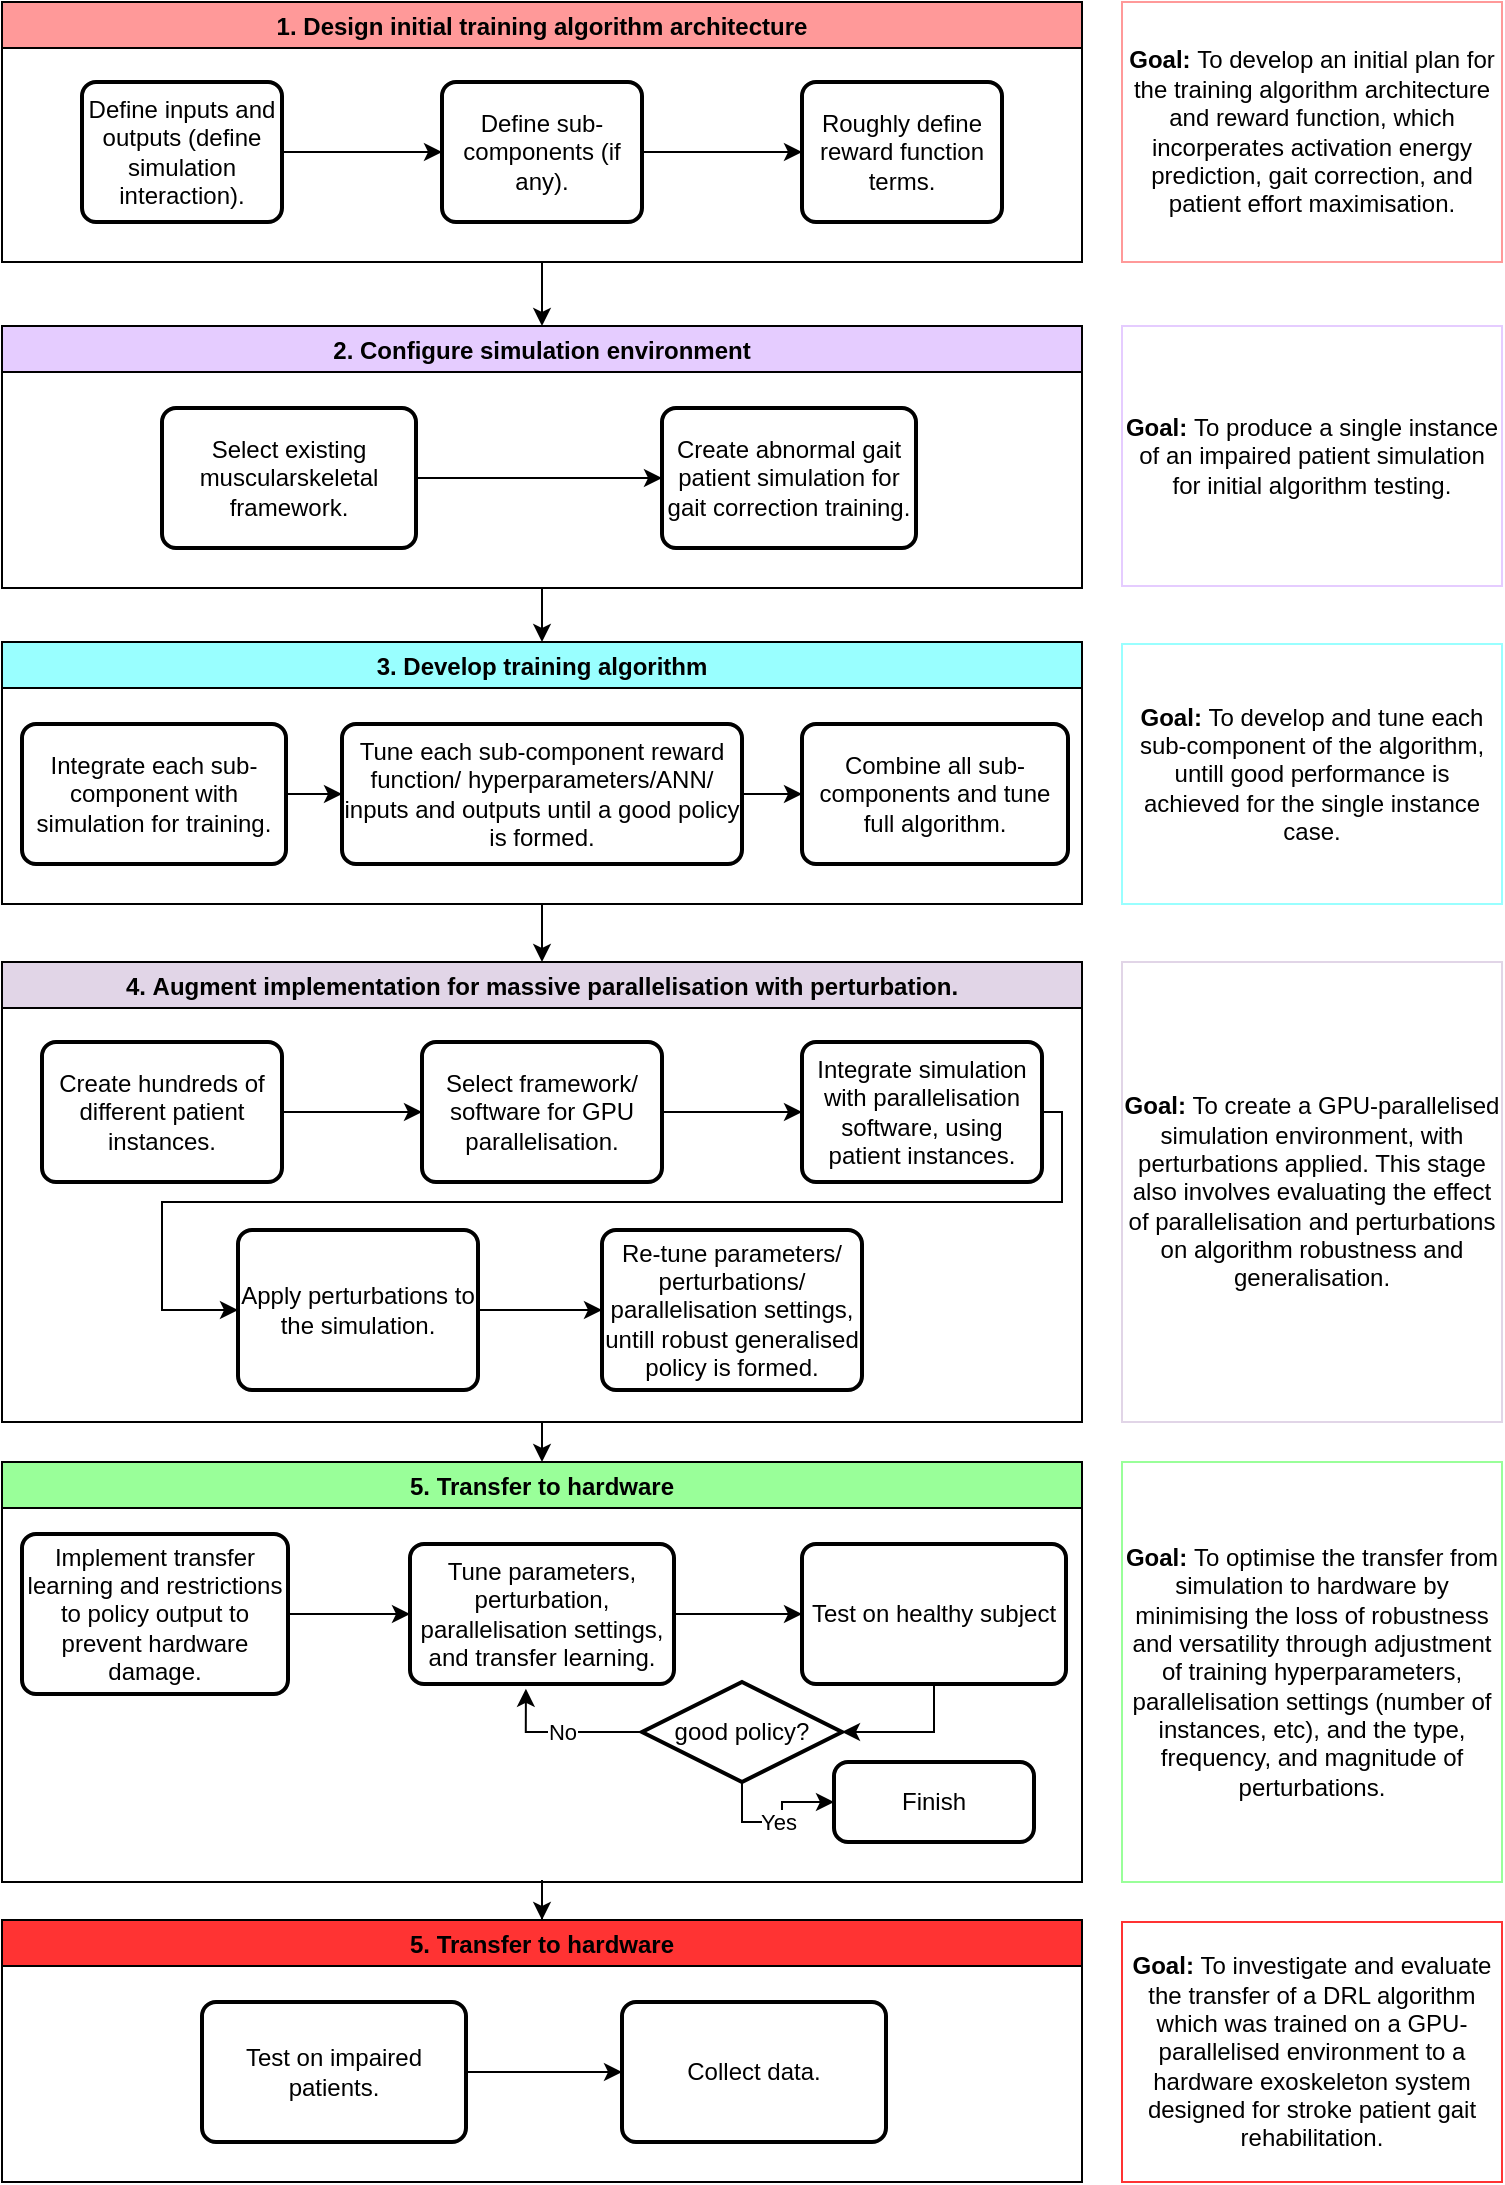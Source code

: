 <mxfile version="20.4.1" type="github">
  <diagram id="C5RBs43oDa-KdzZeNtuy" name="Page-1">
    <mxGraphModel dx="1278" dy="539" grid="1" gridSize="10" guides="1" tooltips="1" connect="1" arrows="1" fold="1" page="1" pageScale="1" pageWidth="827" pageHeight="1169" math="0" shadow="0">
      <root>
        <mxCell id="WIyWlLk6GJQsqaUBKTNV-0" />
        <mxCell id="WIyWlLk6GJQsqaUBKTNV-1" parent="WIyWlLk6GJQsqaUBKTNV-0" />
        <mxCell id="IhsBr4k26jk_mUPnTSFp-13" style="edgeStyle=orthogonalEdgeStyle;rounded=0;orthogonalLoop=1;jettySize=auto;html=1;exitX=0.5;exitY=1;exitDx=0;exitDy=0;entryX=0.5;entryY=0;entryDx=0;entryDy=0;" edge="1" parent="WIyWlLk6GJQsqaUBKTNV-1" source="IhsBr4k26jk_mUPnTSFp-0" target="IhsBr4k26jk_mUPnTSFp-6">
          <mxGeometry relative="1" as="geometry" />
        </mxCell>
        <mxCell id="IhsBr4k26jk_mUPnTSFp-0" value="1. Design initial training algorithm architecture" style="swimlane;fillColor=#FF9999;" vertex="1" parent="WIyWlLk6GJQsqaUBKTNV-1">
          <mxGeometry x="40" width="540" height="130" as="geometry" />
        </mxCell>
        <mxCell id="IhsBr4k26jk_mUPnTSFp-3" value="" style="edgeStyle=orthogonalEdgeStyle;rounded=0;orthogonalLoop=1;jettySize=auto;html=1;" edge="1" parent="IhsBr4k26jk_mUPnTSFp-0" source="IhsBr4k26jk_mUPnTSFp-1" target="IhsBr4k26jk_mUPnTSFp-2">
          <mxGeometry relative="1" as="geometry" />
        </mxCell>
        <mxCell id="IhsBr4k26jk_mUPnTSFp-1" value="Define inputs and outputs (define simulation interaction)." style="rounded=1;whiteSpace=wrap;html=1;absoluteArcSize=1;arcSize=14;strokeWidth=2;" vertex="1" parent="IhsBr4k26jk_mUPnTSFp-0">
          <mxGeometry x="40" y="40" width="100" height="70" as="geometry" />
        </mxCell>
        <mxCell id="IhsBr4k26jk_mUPnTSFp-5" value="" style="edgeStyle=orthogonalEdgeStyle;rounded=0;orthogonalLoop=1;jettySize=auto;html=1;" edge="1" parent="IhsBr4k26jk_mUPnTSFp-0" source="IhsBr4k26jk_mUPnTSFp-2" target="IhsBr4k26jk_mUPnTSFp-4">
          <mxGeometry relative="1" as="geometry" />
        </mxCell>
        <mxCell id="IhsBr4k26jk_mUPnTSFp-2" value="Define sub-components (if any)." style="rounded=1;whiteSpace=wrap;html=1;absoluteArcSize=1;arcSize=14;strokeWidth=2;" vertex="1" parent="IhsBr4k26jk_mUPnTSFp-0">
          <mxGeometry x="220" y="40" width="100" height="70" as="geometry" />
        </mxCell>
        <mxCell id="IhsBr4k26jk_mUPnTSFp-4" value="Roughly define reward function terms." style="rounded=1;whiteSpace=wrap;html=1;absoluteArcSize=1;arcSize=14;strokeWidth=2;" vertex="1" parent="IhsBr4k26jk_mUPnTSFp-0">
          <mxGeometry x="400" y="40" width="100" height="70" as="geometry" />
        </mxCell>
        <mxCell id="IhsBr4k26jk_mUPnTSFp-25" style="edgeStyle=orthogonalEdgeStyle;rounded=0;orthogonalLoop=1;jettySize=auto;html=1;exitX=0.5;exitY=1;exitDx=0;exitDy=0;" edge="1" parent="WIyWlLk6GJQsqaUBKTNV-1" source="IhsBr4k26jk_mUPnTSFp-6" target="IhsBr4k26jk_mUPnTSFp-17">
          <mxGeometry relative="1" as="geometry" />
        </mxCell>
        <mxCell id="IhsBr4k26jk_mUPnTSFp-6" value="2. Configure simulation environment" style="swimlane;fillColor=#E5CCFF;" vertex="1" parent="WIyWlLk6GJQsqaUBKTNV-1">
          <mxGeometry x="40" y="162" width="540" height="131" as="geometry" />
        </mxCell>
        <mxCell id="IhsBr4k26jk_mUPnTSFp-8" value="Create abnormal gait patient simulation for gait correction training." style="rounded=1;whiteSpace=wrap;html=1;absoluteArcSize=1;arcSize=14;strokeWidth=2;" vertex="1" parent="IhsBr4k26jk_mUPnTSFp-6">
          <mxGeometry x="330" y="41" width="127" height="70" as="geometry" />
        </mxCell>
        <mxCell id="IhsBr4k26jk_mUPnTSFp-11" value="" style="edgeStyle=orthogonalEdgeStyle;rounded=0;orthogonalLoop=1;jettySize=auto;html=1;" edge="1" parent="IhsBr4k26jk_mUPnTSFp-6" source="IhsBr4k26jk_mUPnTSFp-10" target="IhsBr4k26jk_mUPnTSFp-8">
          <mxGeometry relative="1" as="geometry" />
        </mxCell>
        <mxCell id="IhsBr4k26jk_mUPnTSFp-10" value="Select existing muscularskeletal framework." style="rounded=1;whiteSpace=wrap;html=1;absoluteArcSize=1;arcSize=14;strokeWidth=2;" vertex="1" parent="IhsBr4k26jk_mUPnTSFp-6">
          <mxGeometry x="80" y="41" width="127" height="70" as="geometry" />
        </mxCell>
        <mxCell id="IhsBr4k26jk_mUPnTSFp-35" style="edgeStyle=orthogonalEdgeStyle;rounded=0;orthogonalLoop=1;jettySize=auto;html=1;exitX=0.5;exitY=1;exitDx=0;exitDy=0;" edge="1" parent="WIyWlLk6GJQsqaUBKTNV-1" source="IhsBr4k26jk_mUPnTSFp-17" target="IhsBr4k26jk_mUPnTSFp-21">
          <mxGeometry relative="1" as="geometry" />
        </mxCell>
        <mxCell id="IhsBr4k26jk_mUPnTSFp-17" value="3. Develop training algorithm" style="swimlane;fillColor=#99FFFF;" vertex="1" parent="WIyWlLk6GJQsqaUBKTNV-1">
          <mxGeometry x="40" y="320" width="540" height="131" as="geometry" />
        </mxCell>
        <mxCell id="IhsBr4k26jk_mUPnTSFp-74" value="" style="edgeStyle=orthogonalEdgeStyle;rounded=0;orthogonalLoop=1;jettySize=auto;html=1;" edge="1" parent="IhsBr4k26jk_mUPnTSFp-17" source="IhsBr4k26jk_mUPnTSFp-18" target="IhsBr4k26jk_mUPnTSFp-73">
          <mxGeometry relative="1" as="geometry" />
        </mxCell>
        <mxCell id="IhsBr4k26jk_mUPnTSFp-18" value="Tune each sub-component reward function/ hyperparameters/ANN/ inputs and outputs until a good policy is formed." style="rounded=1;whiteSpace=wrap;html=1;absoluteArcSize=1;arcSize=14;strokeWidth=2;" vertex="1" parent="IhsBr4k26jk_mUPnTSFp-17">
          <mxGeometry x="170" y="41" width="200" height="70" as="geometry" />
        </mxCell>
        <mxCell id="IhsBr4k26jk_mUPnTSFp-19" value="" style="edgeStyle=orthogonalEdgeStyle;rounded=0;orthogonalLoop=1;jettySize=auto;html=1;" edge="1" parent="IhsBr4k26jk_mUPnTSFp-17" source="IhsBr4k26jk_mUPnTSFp-20" target="IhsBr4k26jk_mUPnTSFp-18">
          <mxGeometry relative="1" as="geometry" />
        </mxCell>
        <mxCell id="IhsBr4k26jk_mUPnTSFp-20" value="Integrate each sub-component with simulation for training." style="rounded=1;whiteSpace=wrap;html=1;absoluteArcSize=1;arcSize=14;strokeWidth=2;" vertex="1" parent="IhsBr4k26jk_mUPnTSFp-17">
          <mxGeometry x="10" y="41" width="132" height="70" as="geometry" />
        </mxCell>
        <mxCell id="IhsBr4k26jk_mUPnTSFp-73" value="Combine all sub-components and tune full algorithm." style="rounded=1;whiteSpace=wrap;html=1;absoluteArcSize=1;arcSize=14;strokeWidth=2;" vertex="1" parent="IhsBr4k26jk_mUPnTSFp-17">
          <mxGeometry x="400" y="41" width="133" height="70" as="geometry" />
        </mxCell>
        <mxCell id="IhsBr4k26jk_mUPnTSFp-53" style="edgeStyle=orthogonalEdgeStyle;rounded=0;orthogonalLoop=1;jettySize=auto;html=1;exitX=0.5;exitY=1;exitDx=0;exitDy=0;entryX=0.5;entryY=0;entryDx=0;entryDy=0;" edge="1" parent="WIyWlLk6GJQsqaUBKTNV-1" source="IhsBr4k26jk_mUPnTSFp-21" target="IhsBr4k26jk_mUPnTSFp-36">
          <mxGeometry relative="1" as="geometry" />
        </mxCell>
        <mxCell id="IhsBr4k26jk_mUPnTSFp-21" value="4. Augment implementation for massive parallelisation with perturbation." style="swimlane;fillColor=#E1D5E7;" vertex="1" parent="WIyWlLk6GJQsqaUBKTNV-1">
          <mxGeometry x="40" y="480" width="540" height="230" as="geometry" />
        </mxCell>
        <mxCell id="IhsBr4k26jk_mUPnTSFp-32" value="" style="edgeStyle=orthogonalEdgeStyle;rounded=0;orthogonalLoop=1;jettySize=auto;html=1;" edge="1" parent="IhsBr4k26jk_mUPnTSFp-21" source="IhsBr4k26jk_mUPnTSFp-26" target="IhsBr4k26jk_mUPnTSFp-27">
          <mxGeometry relative="1" as="geometry" />
        </mxCell>
        <mxCell id="IhsBr4k26jk_mUPnTSFp-26" value="Select framework/ software for GPU parallelisation." style="rounded=1;whiteSpace=wrap;html=1;absoluteArcSize=1;arcSize=14;strokeWidth=2;" vertex="1" parent="IhsBr4k26jk_mUPnTSFp-21">
          <mxGeometry x="210" y="40" width="120" height="70" as="geometry" />
        </mxCell>
        <mxCell id="IhsBr4k26jk_mUPnTSFp-33" style="edgeStyle=orthogonalEdgeStyle;rounded=0;orthogonalLoop=1;jettySize=auto;html=1;exitX=1;exitY=0.5;exitDx=0;exitDy=0;entryX=0;entryY=0.5;entryDx=0;entryDy=0;" edge="1" parent="IhsBr4k26jk_mUPnTSFp-21" source="IhsBr4k26jk_mUPnTSFp-27" target="IhsBr4k26jk_mUPnTSFp-28">
          <mxGeometry relative="1" as="geometry">
            <Array as="points">
              <mxPoint x="530" y="75" />
              <mxPoint x="530" y="120" />
              <mxPoint x="80" y="120" />
              <mxPoint x="80" y="174" />
            </Array>
          </mxGeometry>
        </mxCell>
        <mxCell id="IhsBr4k26jk_mUPnTSFp-27" value="Integrate simulation with parallelisation software, using patient instances." style="rounded=1;whiteSpace=wrap;html=1;absoluteArcSize=1;arcSize=14;strokeWidth=2;" vertex="1" parent="IhsBr4k26jk_mUPnTSFp-21">
          <mxGeometry x="400" y="40" width="120" height="70" as="geometry" />
        </mxCell>
        <mxCell id="IhsBr4k26jk_mUPnTSFp-34" value="" style="edgeStyle=orthogonalEdgeStyle;rounded=0;orthogonalLoop=1;jettySize=auto;html=1;" edge="1" parent="IhsBr4k26jk_mUPnTSFp-21" source="IhsBr4k26jk_mUPnTSFp-28" target="IhsBr4k26jk_mUPnTSFp-29">
          <mxGeometry relative="1" as="geometry" />
        </mxCell>
        <mxCell id="IhsBr4k26jk_mUPnTSFp-28" value="Apply perturbations to the simulation." style="rounded=1;whiteSpace=wrap;html=1;absoluteArcSize=1;arcSize=14;strokeWidth=2;" vertex="1" parent="IhsBr4k26jk_mUPnTSFp-21">
          <mxGeometry x="118" y="134" width="120" height="80" as="geometry" />
        </mxCell>
        <mxCell id="IhsBr4k26jk_mUPnTSFp-29" value="Re-tune parameters/ perturbations/ parallelisation settings, untill robust generalised policy is formed." style="rounded=1;whiteSpace=wrap;html=1;absoluteArcSize=1;arcSize=14;strokeWidth=2;" vertex="1" parent="IhsBr4k26jk_mUPnTSFp-21">
          <mxGeometry x="300" y="134" width="130" height="80" as="geometry" />
        </mxCell>
        <mxCell id="IhsBr4k26jk_mUPnTSFp-31" value="" style="edgeStyle=orthogonalEdgeStyle;rounded=0;orthogonalLoop=1;jettySize=auto;html=1;" edge="1" parent="IhsBr4k26jk_mUPnTSFp-21" source="IhsBr4k26jk_mUPnTSFp-30" target="IhsBr4k26jk_mUPnTSFp-26">
          <mxGeometry relative="1" as="geometry" />
        </mxCell>
        <mxCell id="IhsBr4k26jk_mUPnTSFp-30" value="Create hundreds of different patient instances." style="rounded=1;whiteSpace=wrap;html=1;absoluteArcSize=1;arcSize=14;strokeWidth=2;" vertex="1" parent="IhsBr4k26jk_mUPnTSFp-21">
          <mxGeometry x="20" y="40" width="120" height="70" as="geometry" />
        </mxCell>
        <mxCell id="IhsBr4k26jk_mUPnTSFp-66" style="edgeStyle=orthogonalEdgeStyle;rounded=0;orthogonalLoop=1;jettySize=auto;html=1;exitX=0.5;exitY=1;exitDx=0;exitDy=0;" edge="1" parent="WIyWlLk6GJQsqaUBKTNV-1" source="IhsBr4k26jk_mUPnTSFp-36" target="IhsBr4k26jk_mUPnTSFp-55">
          <mxGeometry relative="1" as="geometry" />
        </mxCell>
        <mxCell id="IhsBr4k26jk_mUPnTSFp-36" value="5. Transfer to hardware" style="swimlane;fillColor=#99FF99;" vertex="1" parent="WIyWlLk6GJQsqaUBKTNV-1">
          <mxGeometry x="40" y="730" width="540" height="210" as="geometry" />
        </mxCell>
        <mxCell id="IhsBr4k26jk_mUPnTSFp-41" value="" style="edgeStyle=orthogonalEdgeStyle;rounded=0;orthogonalLoop=1;jettySize=auto;html=1;" edge="1" parent="IhsBr4k26jk_mUPnTSFp-36" source="IhsBr4k26jk_mUPnTSFp-37" target="IhsBr4k26jk_mUPnTSFp-39">
          <mxGeometry relative="1" as="geometry" />
        </mxCell>
        <mxCell id="IhsBr4k26jk_mUPnTSFp-37" value="Implement transfer learning and restrictions to policy output to prevent hardware damage." style="rounded=1;whiteSpace=wrap;html=1;absoluteArcSize=1;arcSize=14;strokeWidth=2;" vertex="1" parent="IhsBr4k26jk_mUPnTSFp-36">
          <mxGeometry x="10" y="36" width="133" height="80" as="geometry" />
        </mxCell>
        <mxCell id="IhsBr4k26jk_mUPnTSFp-43" value="" style="edgeStyle=orthogonalEdgeStyle;rounded=0;orthogonalLoop=1;jettySize=auto;html=1;" edge="1" parent="IhsBr4k26jk_mUPnTSFp-36" source="IhsBr4k26jk_mUPnTSFp-39" target="IhsBr4k26jk_mUPnTSFp-42">
          <mxGeometry relative="1" as="geometry" />
        </mxCell>
        <mxCell id="IhsBr4k26jk_mUPnTSFp-39" value="Tune parameters, perturbation, parallelisation settings, and transfer learning." style="rounded=1;whiteSpace=wrap;html=1;absoluteArcSize=1;arcSize=14;strokeWidth=2;" vertex="1" parent="IhsBr4k26jk_mUPnTSFp-36">
          <mxGeometry x="204" y="41" width="132" height="70" as="geometry" />
        </mxCell>
        <mxCell id="IhsBr4k26jk_mUPnTSFp-45" style="edgeStyle=orthogonalEdgeStyle;rounded=0;orthogonalLoop=1;jettySize=auto;html=1;exitX=0.5;exitY=1;exitDx=0;exitDy=0;entryX=1;entryY=0.5;entryDx=0;entryDy=0;entryPerimeter=0;" edge="1" parent="IhsBr4k26jk_mUPnTSFp-36" source="IhsBr4k26jk_mUPnTSFp-42" target="IhsBr4k26jk_mUPnTSFp-44">
          <mxGeometry relative="1" as="geometry" />
        </mxCell>
        <mxCell id="IhsBr4k26jk_mUPnTSFp-42" value="Test on healthy subject" style="rounded=1;whiteSpace=wrap;html=1;absoluteArcSize=1;arcSize=14;strokeWidth=2;" vertex="1" parent="IhsBr4k26jk_mUPnTSFp-36">
          <mxGeometry x="400" y="41" width="132" height="70" as="geometry" />
        </mxCell>
        <mxCell id="IhsBr4k26jk_mUPnTSFp-46" value="No" style="edgeStyle=orthogonalEdgeStyle;rounded=0;orthogonalLoop=1;jettySize=auto;html=1;exitX=0;exitY=0.5;exitDx=0;exitDy=0;exitPerimeter=0;entryX=0.439;entryY=1.034;entryDx=0;entryDy=0;entryPerimeter=0;" edge="1" parent="IhsBr4k26jk_mUPnTSFp-36" source="IhsBr4k26jk_mUPnTSFp-44" target="IhsBr4k26jk_mUPnTSFp-39">
          <mxGeometry relative="1" as="geometry" />
        </mxCell>
        <mxCell id="IhsBr4k26jk_mUPnTSFp-48" value="Yes" style="edgeStyle=orthogonalEdgeStyle;rounded=0;orthogonalLoop=1;jettySize=auto;html=1;exitX=0.5;exitY=1;exitDx=0;exitDy=0;exitPerimeter=0;entryX=0;entryY=0.5;entryDx=0;entryDy=0;" edge="1" parent="IhsBr4k26jk_mUPnTSFp-36" source="IhsBr4k26jk_mUPnTSFp-44" target="IhsBr4k26jk_mUPnTSFp-47">
          <mxGeometry relative="1" as="geometry">
            <Array as="points">
              <mxPoint x="370" y="180" />
              <mxPoint x="390" y="180" />
              <mxPoint x="390" y="170" />
            </Array>
          </mxGeometry>
        </mxCell>
        <mxCell id="IhsBr4k26jk_mUPnTSFp-44" value="good policy?" style="strokeWidth=2;html=1;shape=mxgraph.flowchart.decision;whiteSpace=wrap;" vertex="1" parent="IhsBr4k26jk_mUPnTSFp-36">
          <mxGeometry x="320" y="110" width="100" height="50" as="geometry" />
        </mxCell>
        <mxCell id="IhsBr4k26jk_mUPnTSFp-47" value="Finish" style="rounded=1;whiteSpace=wrap;html=1;absoluteArcSize=1;arcSize=14;strokeWidth=2;" vertex="1" parent="IhsBr4k26jk_mUPnTSFp-36">
          <mxGeometry x="416" y="150" width="100" height="40" as="geometry" />
        </mxCell>
        <mxCell id="IhsBr4k26jk_mUPnTSFp-55" value="5. Transfer to hardware" style="swimlane;fillColor=#FF3333;" vertex="1" parent="WIyWlLk6GJQsqaUBKTNV-1">
          <mxGeometry x="40" y="959" width="540" height="131" as="geometry" />
        </mxCell>
        <mxCell id="IhsBr4k26jk_mUPnTSFp-68" value="" style="edgeStyle=orthogonalEdgeStyle;rounded=0;orthogonalLoop=1;jettySize=auto;html=1;" edge="1" parent="IhsBr4k26jk_mUPnTSFp-55" source="IhsBr4k26jk_mUPnTSFp-61" target="IhsBr4k26jk_mUPnTSFp-67">
          <mxGeometry relative="1" as="geometry" />
        </mxCell>
        <mxCell id="IhsBr4k26jk_mUPnTSFp-61" value="Test on impaired patients." style="rounded=1;whiteSpace=wrap;html=1;absoluteArcSize=1;arcSize=14;strokeWidth=2;" vertex="1" parent="IhsBr4k26jk_mUPnTSFp-55">
          <mxGeometry x="100" y="41" width="132" height="70" as="geometry" />
        </mxCell>
        <mxCell id="IhsBr4k26jk_mUPnTSFp-67" value="Collect data." style="rounded=1;whiteSpace=wrap;html=1;absoluteArcSize=1;arcSize=14;strokeWidth=2;" vertex="1" parent="IhsBr4k26jk_mUPnTSFp-55">
          <mxGeometry x="310" y="41" width="132" height="70" as="geometry" />
        </mxCell>
        <mxCell id="IhsBr4k26jk_mUPnTSFp-70" value="&lt;b&gt;Goal:&lt;/b&gt;&amp;nbsp;To develop an initial plan for the training algorithm architecture and reward function, which incorperates activation energy prediction, gait correction, and patient effort maximisation." style="rounded=0;whiteSpace=wrap;html=1;fillColor=#FFFFFF;strokeColor=#FF9999;" vertex="1" parent="WIyWlLk6GJQsqaUBKTNV-1">
          <mxGeometry x="600" width="190" height="130" as="geometry" />
        </mxCell>
        <mxCell id="IhsBr4k26jk_mUPnTSFp-71" value="&lt;b&gt;Goal:&lt;/b&gt;&amp;nbsp;To produce a single instance of an impaired patient simulation for initial algorithm testing." style="rounded=0;whiteSpace=wrap;html=1;fillColor=#FFFFFF;strokeColor=#E5CCFF;" vertex="1" parent="WIyWlLk6GJQsqaUBKTNV-1">
          <mxGeometry x="600" y="162" width="190" height="130" as="geometry" />
        </mxCell>
        <mxCell id="IhsBr4k26jk_mUPnTSFp-72" value="&lt;b&gt;Goal:&lt;/b&gt;&amp;nbsp;To develop and tune each sub-component of the algorithm, untill good performance is achieved for the single instance case." style="rounded=0;whiteSpace=wrap;html=1;fillColor=#FFFFFF;strokeColor=#99FFFF;" vertex="1" parent="WIyWlLk6GJQsqaUBKTNV-1">
          <mxGeometry x="600" y="321" width="190" height="130" as="geometry" />
        </mxCell>
        <mxCell id="IhsBr4k26jk_mUPnTSFp-75" value="&lt;b&gt;Goal:&lt;/b&gt;&amp;nbsp;To create a GPU-parallelised simulation environment, with perturbations applied. This stage also involves evaluating the effect of parallelisation and perturbations on algorithm robustness and generalisation." style="rounded=0;whiteSpace=wrap;html=1;fillColor=#FFFFFF;strokeColor=#E1D5E7;" vertex="1" parent="WIyWlLk6GJQsqaUBKTNV-1">
          <mxGeometry x="600" y="480" width="190" height="230" as="geometry" />
        </mxCell>
        <mxCell id="IhsBr4k26jk_mUPnTSFp-76" value="&lt;b&gt;Goal:&lt;/b&gt;&amp;nbsp;To optimise the transfer from simulation to hardware by minimising the loss of robustness and versatility through adjustment of training hyperparameters, parallelisation settings (number of instances, etc), and the type, frequency, and magnitude of perturbations." style="rounded=0;whiteSpace=wrap;html=1;fillColor=#FFFFFF;strokeColor=#99FF99;" vertex="1" parent="WIyWlLk6GJQsqaUBKTNV-1">
          <mxGeometry x="600" y="730" width="190" height="210" as="geometry" />
        </mxCell>
        <mxCell id="IhsBr4k26jk_mUPnTSFp-77" value="&lt;b&gt;Goal:&lt;/b&gt;&amp;nbsp;To investigate and evaluate the transfer of a DRL algorithm which was trained on a GPU-parallelised environment to a hardware exoskeleton system designed for stroke patient gait rehabilitation." style="rounded=0;whiteSpace=wrap;html=1;fillColor=#FFFFFF;strokeColor=#FF3333;" vertex="1" parent="WIyWlLk6GJQsqaUBKTNV-1">
          <mxGeometry x="600" y="960" width="190" height="130" as="geometry" />
        </mxCell>
      </root>
    </mxGraphModel>
  </diagram>
</mxfile>
